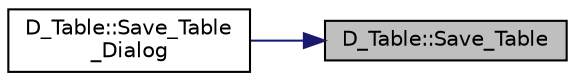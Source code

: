 digraph "D_Table::Save_Table"
{
 // LATEX_PDF_SIZE
  edge [fontname="Helvetica",fontsize="10",labelfontname="Helvetica",labelfontsize="10"];
  node [fontname="Helvetica",fontsize="10",shape=record];
  rankdir="RL";
  Node1 [label="D_Table::Save_Table",height=0.2,width=0.4,color="black", fillcolor="grey75", style="filled", fontcolor="black",tooltip=" "];
  Node1 -> Node2 [dir="back",color="midnightblue",fontsize="10",style="solid",fontname="Helvetica"];
  Node2 [label="D_Table::Save_Table\l_Dialog",height=0.2,width=0.4,color="black", fillcolor="white", style="filled",URL="$class_d___table.html#ab9e85effc5910127d948da1151bdd642",tooltip=" "];
}
